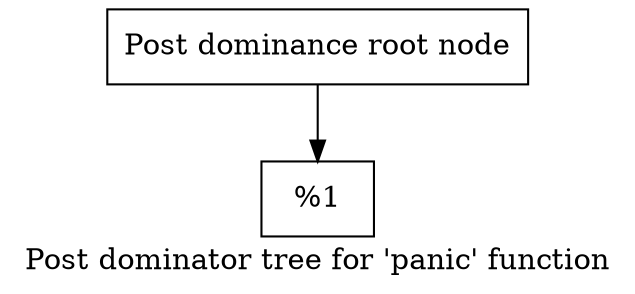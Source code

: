 digraph "Post dominator tree for 'panic' function" {
	label="Post dominator tree for 'panic' function";

	Node0x1358b40 [shape=record,label="{Post dominance root node}"];
	Node0x1358b40 -> Node0x1357830;
	Node0x1357830 [shape=record,label="{%1}"];
}
